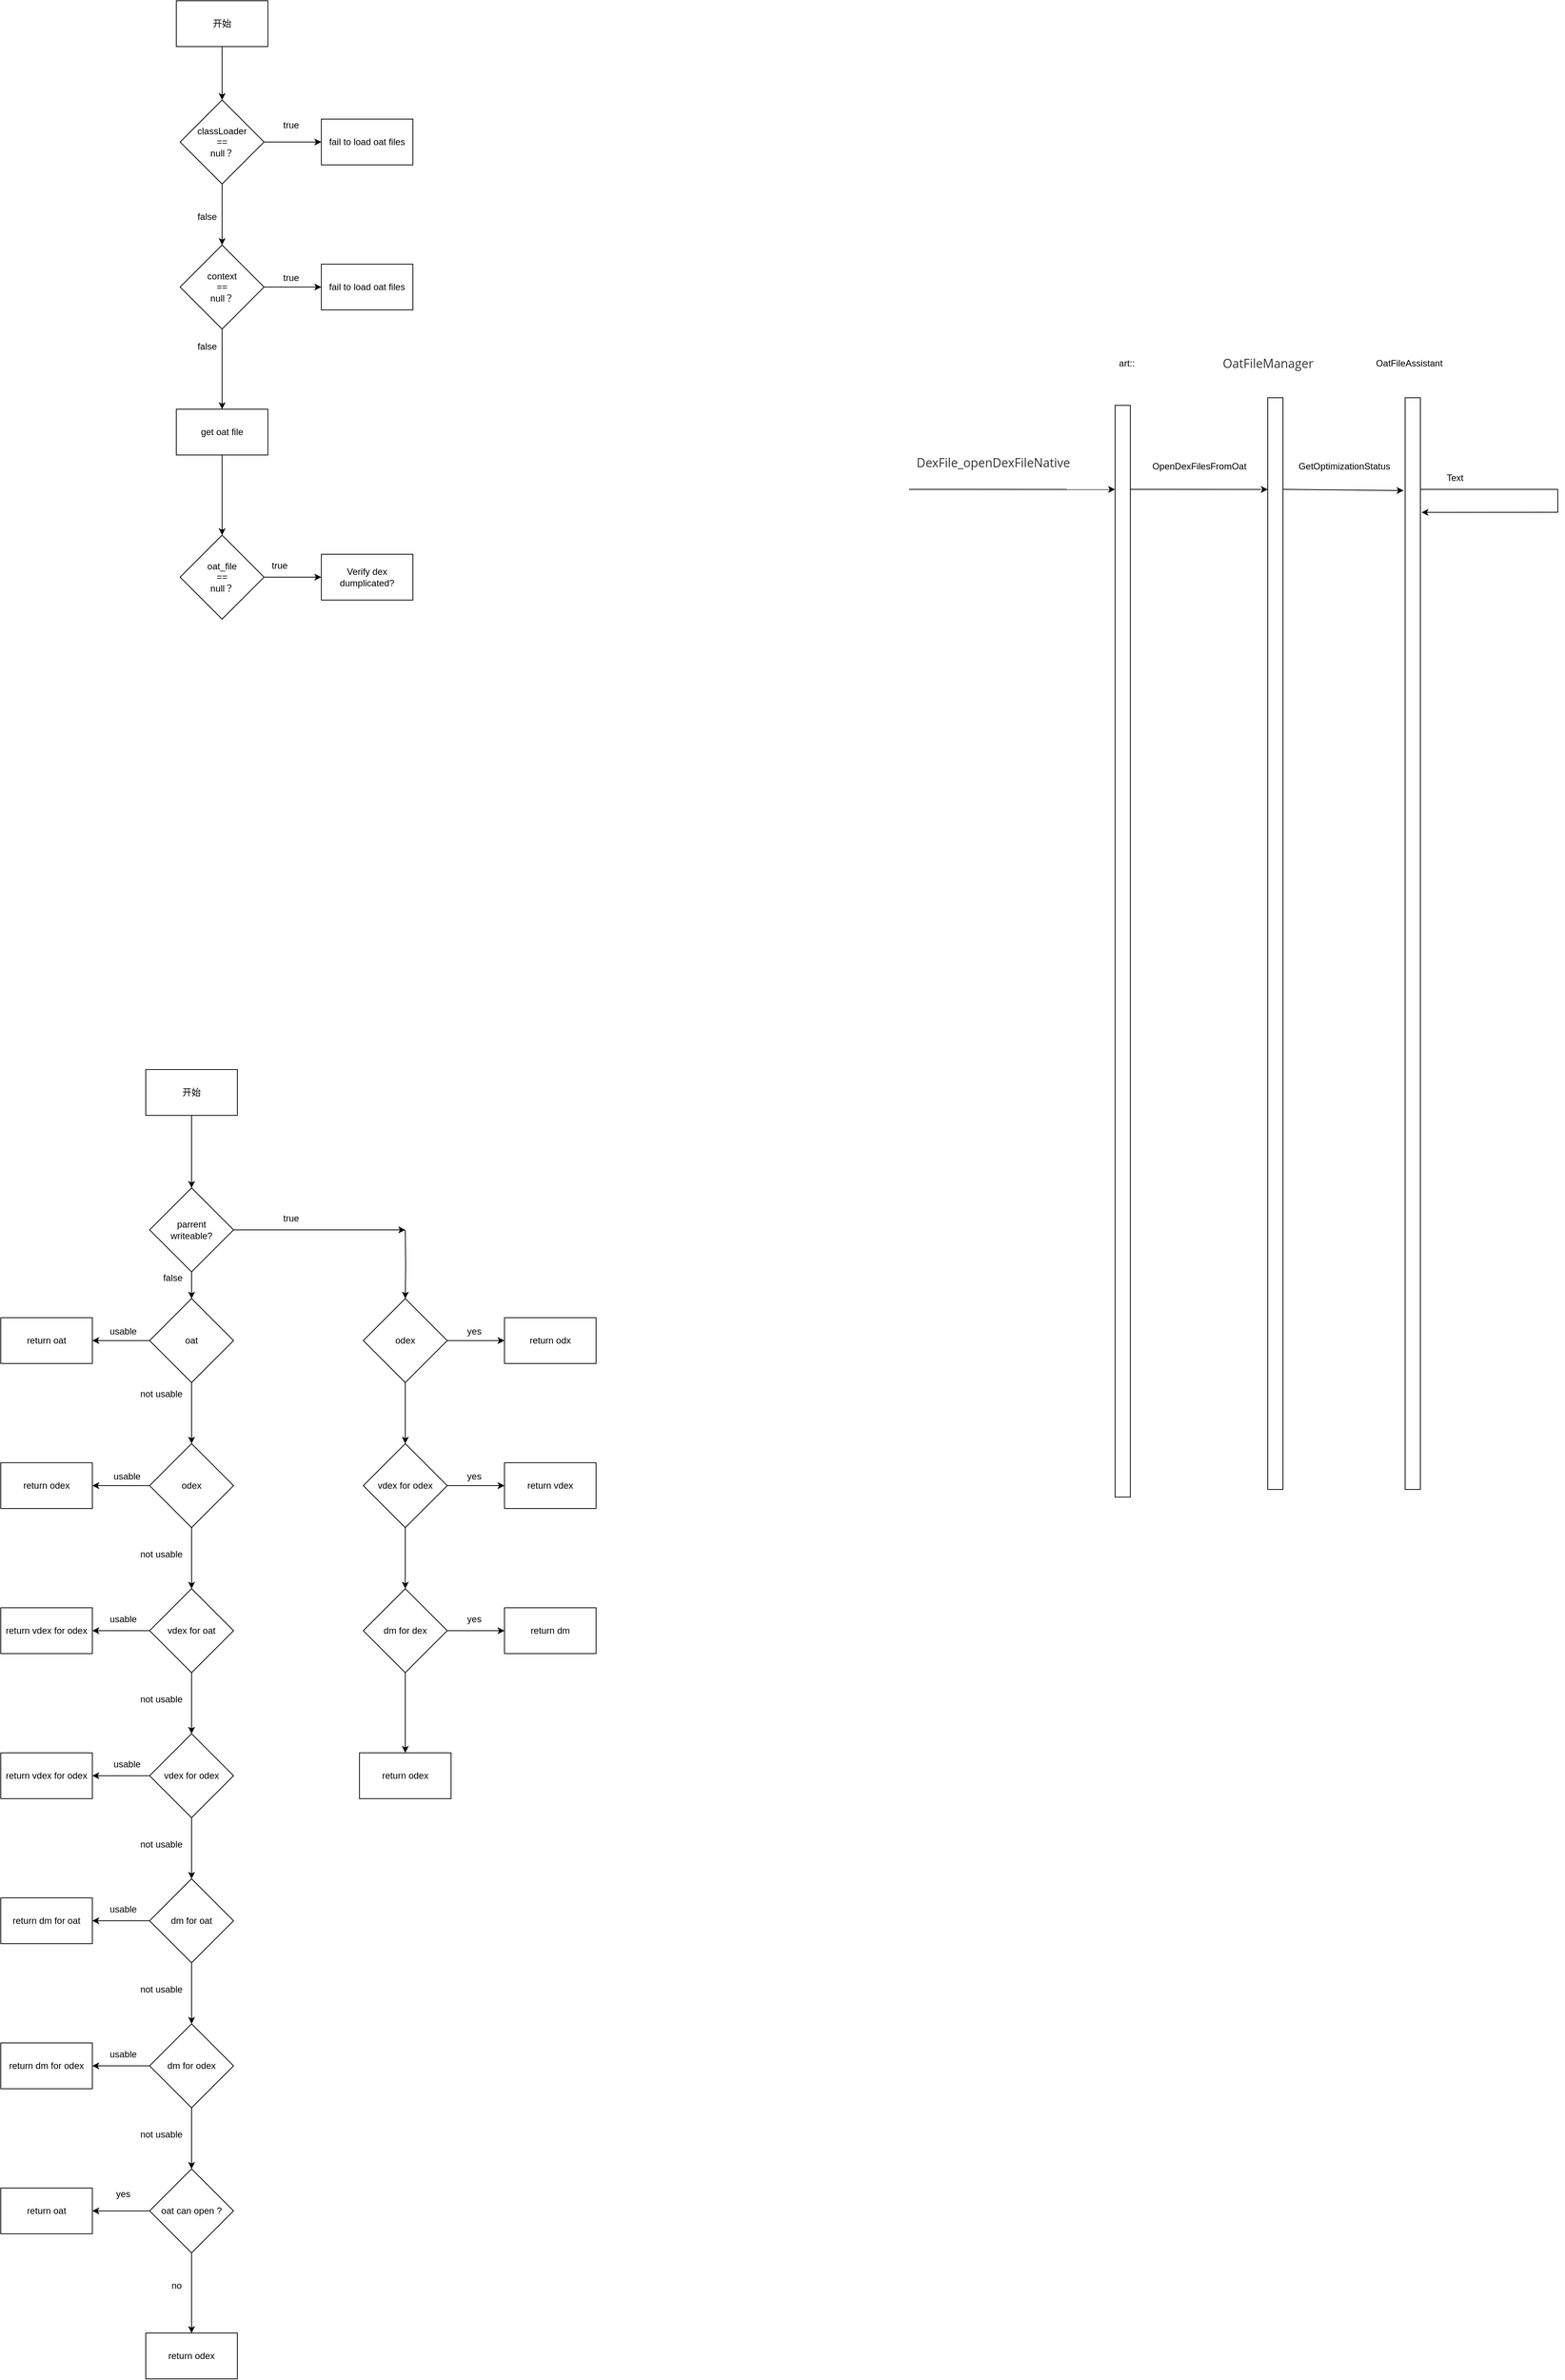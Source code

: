 <mxfile version="25.0.2">
  <diagram name="Page-1" id="4ZC-DeqDCuWg1jLO_y1G">
    <mxGraphModel dx="5161" dy="2019" grid="1" gridSize="10" guides="1" tooltips="1" connect="1" arrows="1" fold="1" page="1" pageScale="1" pageWidth="850" pageHeight="1100" math="0" shadow="0">
      <root>
        <mxCell id="0" />
        <mxCell id="1" parent="0" />
        <mxCell id="iz7ZP7XysaxZTH3taRM6-3" value="" style="edgeStyle=orthogonalEdgeStyle;rounded=0;orthogonalLoop=1;jettySize=auto;html=1;" edge="1" parent="1" source="iz7ZP7XysaxZTH3taRM6-1" target="iz7ZP7XysaxZTH3taRM6-2">
          <mxGeometry relative="1" as="geometry" />
        </mxCell>
        <mxCell id="iz7ZP7XysaxZTH3taRM6-1" value="开始" style="whiteSpace=wrap;html=1;" vertex="1" parent="1">
          <mxGeometry x="-800" y="40" width="120" height="60" as="geometry" />
        </mxCell>
        <mxCell id="iz7ZP7XysaxZTH3taRM6-5" value="" style="edgeStyle=orthogonalEdgeStyle;rounded=0;orthogonalLoop=1;jettySize=auto;html=1;" edge="1" parent="1" source="iz7ZP7XysaxZTH3taRM6-2" target="iz7ZP7XysaxZTH3taRM6-4">
          <mxGeometry relative="1" as="geometry" />
        </mxCell>
        <mxCell id="iz7ZP7XysaxZTH3taRM6-11" value="" style="edgeStyle=orthogonalEdgeStyle;rounded=0;orthogonalLoop=1;jettySize=auto;html=1;" edge="1" parent="1" source="iz7ZP7XysaxZTH3taRM6-2" target="iz7ZP7XysaxZTH3taRM6-10">
          <mxGeometry relative="1" as="geometry" />
        </mxCell>
        <mxCell id="iz7ZP7XysaxZTH3taRM6-2" value="classLoader&lt;div&gt;==&lt;/div&gt;&lt;div&gt;null？&lt;/div&gt;" style="rhombus;whiteSpace=wrap;html=1;" vertex="1" parent="1">
          <mxGeometry x="-795" y="170" width="110" height="110" as="geometry" />
        </mxCell>
        <mxCell id="iz7ZP7XysaxZTH3taRM6-4" value="fail to load oat files" style="whiteSpace=wrap;html=1;" vertex="1" parent="1">
          <mxGeometry x="-610" y="195" width="120" height="60" as="geometry" />
        </mxCell>
        <mxCell id="iz7ZP7XysaxZTH3taRM6-13" value="" style="edgeStyle=orthogonalEdgeStyle;rounded=0;orthogonalLoop=1;jettySize=auto;html=1;" edge="1" parent="1" source="iz7ZP7XysaxZTH3taRM6-10" target="iz7ZP7XysaxZTH3taRM6-12">
          <mxGeometry relative="1" as="geometry" />
        </mxCell>
        <mxCell id="iz7ZP7XysaxZTH3taRM6-18" value="" style="edgeStyle=orthogonalEdgeStyle;rounded=0;orthogonalLoop=1;jettySize=auto;html=1;" edge="1" parent="1" source="iz7ZP7XysaxZTH3taRM6-10" target="iz7ZP7XysaxZTH3taRM6-17">
          <mxGeometry relative="1" as="geometry" />
        </mxCell>
        <mxCell id="iz7ZP7XysaxZTH3taRM6-10" value="context&lt;div&gt;==&lt;/div&gt;&lt;div&gt;null？&lt;/div&gt;" style="rhombus;whiteSpace=wrap;html=1;" vertex="1" parent="1">
          <mxGeometry x="-795" y="360" width="110" height="110" as="geometry" />
        </mxCell>
        <mxCell id="iz7ZP7XysaxZTH3taRM6-12" value="fail to load oat files" style="whiteSpace=wrap;html=1;" vertex="1" parent="1">
          <mxGeometry x="-610" y="385" width="120" height="60" as="geometry" />
        </mxCell>
        <mxCell id="iz7ZP7XysaxZTH3taRM6-14" value="true" style="text;html=1;align=center;verticalAlign=middle;resizable=0;points=[];autosize=1;strokeColor=none;fillColor=none;" vertex="1" parent="1">
          <mxGeometry x="-670" y="188" width="40" height="30" as="geometry" />
        </mxCell>
        <mxCell id="iz7ZP7XysaxZTH3taRM6-15" value="true" style="text;html=1;align=center;verticalAlign=middle;resizable=0;points=[];autosize=1;strokeColor=none;fillColor=none;" vertex="1" parent="1">
          <mxGeometry x="-670" y="388" width="40" height="30" as="geometry" />
        </mxCell>
        <mxCell id="iz7ZP7XysaxZTH3taRM6-16" value="false" style="text;html=1;align=center;verticalAlign=middle;resizable=0;points=[];autosize=1;strokeColor=none;fillColor=none;" vertex="1" parent="1">
          <mxGeometry x="-785" y="308" width="50" height="30" as="geometry" />
        </mxCell>
        <mxCell id="iz7ZP7XysaxZTH3taRM6-31" value="" style="edgeStyle=orthogonalEdgeStyle;rounded=0;orthogonalLoop=1;jettySize=auto;html=1;" edge="1" parent="1" source="iz7ZP7XysaxZTH3taRM6-17" target="iz7ZP7XysaxZTH3taRM6-30">
          <mxGeometry relative="1" as="geometry" />
        </mxCell>
        <mxCell id="iz7ZP7XysaxZTH3taRM6-17" value="get oat file" style="whiteSpace=wrap;html=1;" vertex="1" parent="1">
          <mxGeometry x="-800" y="575" width="120" height="60" as="geometry" />
        </mxCell>
        <mxCell id="iz7ZP7XysaxZTH3taRM6-19" value="false" style="text;html=1;align=center;verticalAlign=middle;resizable=0;points=[];autosize=1;strokeColor=none;fillColor=none;" vertex="1" parent="1">
          <mxGeometry x="-785" y="478" width="50" height="30" as="geometry" />
        </mxCell>
        <mxCell id="iz7ZP7XysaxZTH3taRM6-20" value="" style="whiteSpace=wrap;html=1;" vertex="1" parent="1">
          <mxGeometry x="430" y="570" width="20" height="1430" as="geometry" />
        </mxCell>
        <mxCell id="iz7ZP7XysaxZTH3taRM6-21" value="" style="edgeStyle=none;orthogonalLoop=1;jettySize=auto;html=1;rounded=0;entryX=0;entryY=0.077;entryDx=0;entryDy=0;entryPerimeter=0;" edge="1" parent="1" target="iz7ZP7XysaxZTH3taRM6-20">
          <mxGeometry width="100" relative="1" as="geometry">
            <mxPoint x="160" y="680" as="sourcePoint" />
            <mxPoint x="260" y="680" as="targetPoint" />
            <Array as="points" />
          </mxGeometry>
        </mxCell>
        <mxCell id="iz7ZP7XysaxZTH3taRM6-22" value="&lt;span style=&quot;color: rgb(51, 51, 51); font-family: &amp;quot;Open Sans&amp;quot;, &amp;quot;Clear Sans&amp;quot;, &amp;quot;Helvetica Neue&amp;quot;, Helvetica, Arial, &amp;quot;Segoe UI Emoji&amp;quot;, sans-serif; font-size: 16px; orphans: 4; text-align: start; white-space: pre-wrap; background-color: rgb(255, 255, 255);&quot;&gt;DexFile_openDexFileNative&lt;/span&gt;" style="text;html=1;align=center;verticalAlign=middle;resizable=0;points=[];autosize=1;strokeColor=none;fillColor=none;" vertex="1" parent="1">
          <mxGeometry x="160" y="630" width="220" height="30" as="geometry" />
        </mxCell>
        <mxCell id="iz7ZP7XysaxZTH3taRM6-23" value="" style="whiteSpace=wrap;html=1;" vertex="1" parent="1">
          <mxGeometry x="630" y="560" width="20" height="1430" as="geometry" />
        </mxCell>
        <mxCell id="iz7ZP7XysaxZTH3taRM6-24" value="" style="edgeStyle=none;orthogonalLoop=1;jettySize=auto;html=1;rounded=0;entryX=0;entryY=0.084;entryDx=0;entryDy=0;entryPerimeter=0;" edge="1" parent="1" target="iz7ZP7XysaxZTH3taRM6-23">
          <mxGeometry width="100" relative="1" as="geometry">
            <mxPoint x="450" y="680" as="sourcePoint" />
            <mxPoint x="550" y="680" as="targetPoint" />
            <Array as="points" />
          </mxGeometry>
        </mxCell>
        <mxCell id="iz7ZP7XysaxZTH3taRM6-25" value="&lt;div style=&quot;color: rgb(204, 204, 204); background-color: rgb(31, 31, 31); font-family: &amp;quot;Droid Sans Mono&amp;quot;, &amp;quot;monospace&amp;quot;, monospace; font-size: 14px; line-height: 19px; white-space-collapse: preserve;&quot;&gt;&lt;br&gt;&lt;/div&gt;" style="text;html=1;align=center;verticalAlign=middle;resizable=0;points=[];autosize=1;strokeColor=none;fillColor=none;" vertex="1" parent="1">
          <mxGeometry x="520" y="628" width="20" height="30" as="geometry" />
        </mxCell>
        <mxCell id="iz7ZP7XysaxZTH3taRM6-26" value="&lt;span style=&quot;color: rgb(51, 51, 51); font-family: &amp;quot;Open Sans&amp;quot;, &amp;quot;Clear Sans&amp;quot;, &amp;quot;Helvetica Neue&amp;quot;, Helvetica, Arial, &amp;quot;Segoe UI Emoji&amp;quot;, sans-serif; font-size: 16px; orphans: 4; text-align: start; white-space: pre-wrap; background-color: rgb(255, 255, 255);&quot;&gt;OatFileManager&lt;/span&gt;" style="text;html=1;align=center;verticalAlign=middle;resizable=0;points=[];autosize=1;strokeColor=none;fillColor=none;" vertex="1" parent="1">
          <mxGeometry x="560" y="500" width="140" height="30" as="geometry" />
        </mxCell>
        <mxCell id="iz7ZP7XysaxZTH3taRM6-27" value="art::" style="text;html=1;align=center;verticalAlign=middle;resizable=0;points=[];autosize=1;strokeColor=none;fillColor=none;" vertex="1" parent="1">
          <mxGeometry x="425" y="500" width="40" height="30" as="geometry" />
        </mxCell>
        <mxCell id="iz7ZP7XysaxZTH3taRM6-34" value="" style="edgeStyle=orthogonalEdgeStyle;rounded=0;orthogonalLoop=1;jettySize=auto;html=1;" edge="1" parent="1" source="iz7ZP7XysaxZTH3taRM6-30" target="iz7ZP7XysaxZTH3taRM6-33">
          <mxGeometry relative="1" as="geometry" />
        </mxCell>
        <mxCell id="iz7ZP7XysaxZTH3taRM6-30" value="oat_file&lt;div&gt;==&lt;/div&gt;&lt;div&gt;null？&lt;/div&gt;" style="rhombus;whiteSpace=wrap;html=1;" vertex="1" parent="1">
          <mxGeometry x="-795" y="740" width="110" height="110" as="geometry" />
        </mxCell>
        <mxCell id="iz7ZP7XysaxZTH3taRM6-33" value="Verify dex dumplicated?" style="whiteSpace=wrap;html=1;" vertex="1" parent="1">
          <mxGeometry x="-610" y="765" width="120" height="60" as="geometry" />
        </mxCell>
        <mxCell id="iz7ZP7XysaxZTH3taRM6-35" value="true" style="text;html=1;align=center;verticalAlign=middle;resizable=0;points=[];autosize=1;strokeColor=none;fillColor=none;" vertex="1" parent="1">
          <mxGeometry x="-685" y="765" width="40" height="30" as="geometry" />
        </mxCell>
        <mxCell id="iz7ZP7XysaxZTH3taRM6-36" value="" style="whiteSpace=wrap;html=1;" vertex="1" parent="1">
          <mxGeometry x="810" y="560" width="20" height="1430" as="geometry" />
        </mxCell>
        <mxCell id="iz7ZP7XysaxZTH3taRM6-38" value="" style="edgeStyle=none;orthogonalLoop=1;jettySize=auto;html=1;rounded=0;entryX=-0.1;entryY=0.085;entryDx=0;entryDy=0;entryPerimeter=0;" edge="1" parent="1" target="iz7ZP7XysaxZTH3taRM6-36">
          <mxGeometry width="100" relative="1" as="geometry">
            <mxPoint x="650" y="680" as="sourcePoint" />
            <mxPoint x="750" y="680" as="targetPoint" />
            <Array as="points" />
          </mxGeometry>
        </mxCell>
        <mxCell id="iz7ZP7XysaxZTH3taRM6-39" value="OpenDexFilesFromOat" style="text;html=1;align=center;verticalAlign=middle;resizable=0;points=[];autosize=1;strokeColor=none;fillColor=none;" vertex="1" parent="1">
          <mxGeometry x="465" y="635" width="150" height="30" as="geometry" />
        </mxCell>
        <mxCell id="iz7ZP7XysaxZTH3taRM6-40" value="GetOptimizationStatus" style="text;html=1;align=center;verticalAlign=middle;resizable=0;points=[];autosize=1;strokeColor=none;fillColor=none;" vertex="1" parent="1">
          <mxGeometry x="660" y="635" width="140" height="30" as="geometry" />
        </mxCell>
        <mxCell id="iz7ZP7XysaxZTH3taRM6-41" value="OatFileAssistant" style="text;html=1;align=center;verticalAlign=middle;resizable=0;points=[];autosize=1;strokeColor=none;fillColor=none;" vertex="1" parent="1">
          <mxGeometry x="760" y="500" width="110" height="30" as="geometry" />
        </mxCell>
        <mxCell id="iz7ZP7XysaxZTH3taRM6-43" value="" style="edgeStyle=none;orthogonalLoop=1;jettySize=auto;html=1;rounded=0;entryX=1.074;entryY=0.105;entryDx=0;entryDy=0;entryPerimeter=0;" edge="1" parent="1" target="iz7ZP7XysaxZTH3taRM6-36">
          <mxGeometry width="100" relative="1" as="geometry">
            <mxPoint x="830" y="680" as="sourcePoint" />
            <mxPoint x="840" y="720" as="targetPoint" />
            <Array as="points">
              <mxPoint x="1010" y="680" />
              <mxPoint x="1010" y="710" />
            </Array>
          </mxGeometry>
        </mxCell>
        <mxCell id="iz7ZP7XysaxZTH3taRM6-44" value="Text" style="text;html=1;align=center;verticalAlign=middle;resizable=0;points=[];autosize=1;strokeColor=none;fillColor=none;" vertex="1" parent="1">
          <mxGeometry x="850" y="650" width="50" height="30" as="geometry" />
        </mxCell>
        <mxCell id="iz7ZP7XysaxZTH3taRM6-49" value="" style="edgeStyle=orthogonalEdgeStyle;rounded=0;orthogonalLoop=1;jettySize=auto;html=1;" edge="1" parent="1" source="iz7ZP7XysaxZTH3taRM6-47" target="iz7ZP7XysaxZTH3taRM6-48">
          <mxGeometry relative="1" as="geometry" />
        </mxCell>
        <mxCell id="iz7ZP7XysaxZTH3taRM6-47" value="开始" style="whiteSpace=wrap;html=1;" vertex="1" parent="1">
          <mxGeometry x="-840" y="1440" width="120" height="60" as="geometry" />
        </mxCell>
        <mxCell id="iz7ZP7XysaxZTH3taRM6-51" value="" style="edgeStyle=orthogonalEdgeStyle;rounded=0;orthogonalLoop=1;jettySize=auto;html=1;" edge="1" parent="1" source="iz7ZP7XysaxZTH3taRM6-48">
          <mxGeometry relative="1" as="geometry">
            <mxPoint x="-500" y="1650" as="targetPoint" />
          </mxGeometry>
        </mxCell>
        <mxCell id="iz7ZP7XysaxZTH3taRM6-74" value="" style="edgeStyle=orthogonalEdgeStyle;rounded=0;orthogonalLoop=1;jettySize=auto;html=1;" edge="1" parent="1" source="iz7ZP7XysaxZTH3taRM6-48" target="iz7ZP7XysaxZTH3taRM6-73">
          <mxGeometry relative="1" as="geometry" />
        </mxCell>
        <mxCell id="iz7ZP7XysaxZTH3taRM6-48" value="parrent&lt;div&gt;writeable?&lt;/div&gt;" style="rhombus;whiteSpace=wrap;html=1;" vertex="1" parent="1">
          <mxGeometry x="-835" y="1595" width="110" height="110" as="geometry" />
        </mxCell>
        <mxCell id="iz7ZP7XysaxZTH3taRM6-55" value="" style="edgeStyle=orthogonalEdgeStyle;rounded=0;orthogonalLoop=1;jettySize=auto;html=1;" edge="1" parent="1" target="iz7ZP7XysaxZTH3taRM6-53">
          <mxGeometry relative="1" as="geometry">
            <mxPoint x="-500" y="1650" as="sourcePoint" />
          </mxGeometry>
        </mxCell>
        <mxCell id="iz7ZP7XysaxZTH3taRM6-52" value="true" style="text;html=1;align=center;verticalAlign=middle;resizable=0;points=[];autosize=1;strokeColor=none;fillColor=none;" vertex="1" parent="1">
          <mxGeometry x="-670" y="1620" width="40" height="30" as="geometry" />
        </mxCell>
        <mxCell id="iz7ZP7XysaxZTH3taRM6-57" value="" style="edgeStyle=orthogonalEdgeStyle;rounded=0;orthogonalLoop=1;jettySize=auto;html=1;" edge="1" parent="1" source="iz7ZP7XysaxZTH3taRM6-53" target="iz7ZP7XysaxZTH3taRM6-56">
          <mxGeometry relative="1" as="geometry" />
        </mxCell>
        <mxCell id="iz7ZP7XysaxZTH3taRM6-61" value="" style="edgeStyle=orthogonalEdgeStyle;rounded=0;orthogonalLoop=1;jettySize=auto;html=1;" edge="1" parent="1" source="iz7ZP7XysaxZTH3taRM6-53" target="iz7ZP7XysaxZTH3taRM6-60">
          <mxGeometry relative="1" as="geometry" />
        </mxCell>
        <mxCell id="iz7ZP7XysaxZTH3taRM6-53" value="odex" style="rhombus;whiteSpace=wrap;html=1;" vertex="1" parent="1">
          <mxGeometry x="-555" y="1740" width="110" height="110" as="geometry" />
        </mxCell>
        <mxCell id="iz7ZP7XysaxZTH3taRM6-59" value="" style="edgeStyle=orthogonalEdgeStyle;rounded=0;orthogonalLoop=1;jettySize=auto;html=1;" edge="1" parent="1" source="iz7ZP7XysaxZTH3taRM6-56" target="iz7ZP7XysaxZTH3taRM6-58">
          <mxGeometry relative="1" as="geometry" />
        </mxCell>
        <mxCell id="iz7ZP7XysaxZTH3taRM6-65" value="" style="edgeStyle=orthogonalEdgeStyle;rounded=0;orthogonalLoop=1;jettySize=auto;html=1;" edge="1" parent="1" source="iz7ZP7XysaxZTH3taRM6-56" target="iz7ZP7XysaxZTH3taRM6-64">
          <mxGeometry relative="1" as="geometry" />
        </mxCell>
        <mxCell id="iz7ZP7XysaxZTH3taRM6-56" value="vdex for odex" style="rhombus;whiteSpace=wrap;html=1;" vertex="1" parent="1">
          <mxGeometry x="-555" y="1930" width="110" height="110" as="geometry" />
        </mxCell>
        <mxCell id="iz7ZP7XysaxZTH3taRM6-67" value="" style="edgeStyle=orthogonalEdgeStyle;rounded=0;orthogonalLoop=1;jettySize=auto;html=1;" edge="1" parent="1" source="iz7ZP7XysaxZTH3taRM6-58" target="iz7ZP7XysaxZTH3taRM6-66">
          <mxGeometry relative="1" as="geometry" />
        </mxCell>
        <mxCell id="iz7ZP7XysaxZTH3taRM6-72" value="" style="edgeStyle=orthogonalEdgeStyle;rounded=0;orthogonalLoop=1;jettySize=auto;html=1;" edge="1" parent="1" source="iz7ZP7XysaxZTH3taRM6-58" target="iz7ZP7XysaxZTH3taRM6-71">
          <mxGeometry relative="1" as="geometry" />
        </mxCell>
        <mxCell id="iz7ZP7XysaxZTH3taRM6-58" value="dm for dex" style="rhombus;whiteSpace=wrap;html=1;" vertex="1" parent="1">
          <mxGeometry x="-555" y="2120" width="110" height="110" as="geometry" />
        </mxCell>
        <mxCell id="iz7ZP7XysaxZTH3taRM6-60" value="return odx" style="whiteSpace=wrap;html=1;" vertex="1" parent="1">
          <mxGeometry x="-370" y="1765" width="120" height="60" as="geometry" />
        </mxCell>
        <mxCell id="iz7ZP7XysaxZTH3taRM6-64" value="return vdex" style="whiteSpace=wrap;html=1;" vertex="1" parent="1">
          <mxGeometry x="-370" y="1955" width="120" height="60" as="geometry" />
        </mxCell>
        <mxCell id="iz7ZP7XysaxZTH3taRM6-66" value="return dm" style="whiteSpace=wrap;html=1;" vertex="1" parent="1">
          <mxGeometry x="-370" y="2145" width="120" height="60" as="geometry" />
        </mxCell>
        <mxCell id="iz7ZP7XysaxZTH3taRM6-68" value="yes" style="text;html=1;align=center;verticalAlign=middle;resizable=0;points=[];autosize=1;strokeColor=none;fillColor=none;" vertex="1" parent="1">
          <mxGeometry x="-430" y="1768" width="40" height="30" as="geometry" />
        </mxCell>
        <mxCell id="iz7ZP7XysaxZTH3taRM6-69" value="yes" style="text;html=1;align=center;verticalAlign=middle;resizable=0;points=[];autosize=1;strokeColor=none;fillColor=none;" vertex="1" parent="1">
          <mxGeometry x="-430" y="1958" width="40" height="30" as="geometry" />
        </mxCell>
        <mxCell id="iz7ZP7XysaxZTH3taRM6-70" value="yes" style="text;html=1;align=center;verticalAlign=middle;resizable=0;points=[];autosize=1;strokeColor=none;fillColor=none;" vertex="1" parent="1">
          <mxGeometry x="-430" y="2145" width="40" height="30" as="geometry" />
        </mxCell>
        <mxCell id="iz7ZP7XysaxZTH3taRM6-71" value="return odex" style="whiteSpace=wrap;html=1;" vertex="1" parent="1">
          <mxGeometry x="-560" y="2335" width="120" height="60" as="geometry" />
        </mxCell>
        <mxCell id="iz7ZP7XysaxZTH3taRM6-78" value="" style="edgeStyle=orthogonalEdgeStyle;rounded=0;orthogonalLoop=1;jettySize=auto;html=1;" edge="1" parent="1" source="iz7ZP7XysaxZTH3taRM6-73" target="iz7ZP7XysaxZTH3taRM6-77">
          <mxGeometry relative="1" as="geometry" />
        </mxCell>
        <mxCell id="iz7ZP7XysaxZTH3taRM6-82" value="" style="edgeStyle=orthogonalEdgeStyle;rounded=0;orthogonalLoop=1;jettySize=auto;html=1;" edge="1" parent="1" source="iz7ZP7XysaxZTH3taRM6-73" target="iz7ZP7XysaxZTH3taRM6-81">
          <mxGeometry relative="1" as="geometry" />
        </mxCell>
        <mxCell id="iz7ZP7XysaxZTH3taRM6-73" value="oat" style="rhombus;whiteSpace=wrap;html=1;" vertex="1" parent="1">
          <mxGeometry x="-835" y="1740" width="110" height="110" as="geometry" />
        </mxCell>
        <mxCell id="iz7ZP7XysaxZTH3taRM6-77" value="return oat" style="whiteSpace=wrap;html=1;" vertex="1" parent="1">
          <mxGeometry x="-1030" y="1765" width="120" height="60" as="geometry" />
        </mxCell>
        <mxCell id="iz7ZP7XysaxZTH3taRM6-84" value="" style="edgeStyle=orthogonalEdgeStyle;rounded=0;orthogonalLoop=1;jettySize=auto;html=1;" edge="1" parent="1" source="iz7ZP7XysaxZTH3taRM6-81" target="iz7ZP7XysaxZTH3taRM6-83">
          <mxGeometry relative="1" as="geometry" />
        </mxCell>
        <mxCell id="iz7ZP7XysaxZTH3taRM6-86" value="" style="edgeStyle=orthogonalEdgeStyle;rounded=0;orthogonalLoop=1;jettySize=auto;html=1;" edge="1" parent="1" source="iz7ZP7XysaxZTH3taRM6-81" target="iz7ZP7XysaxZTH3taRM6-85">
          <mxGeometry relative="1" as="geometry" />
        </mxCell>
        <mxCell id="iz7ZP7XysaxZTH3taRM6-81" value="odex" style="rhombus;whiteSpace=wrap;html=1;" vertex="1" parent="1">
          <mxGeometry x="-835" y="1930" width="110" height="110" as="geometry" />
        </mxCell>
        <mxCell id="iz7ZP7XysaxZTH3taRM6-83" value="return odex" style="whiteSpace=wrap;html=1;" vertex="1" parent="1">
          <mxGeometry x="-1030" y="1955" width="120" height="60" as="geometry" />
        </mxCell>
        <mxCell id="iz7ZP7XysaxZTH3taRM6-88" value="" style="edgeStyle=orthogonalEdgeStyle;rounded=0;orthogonalLoop=1;jettySize=auto;html=1;" edge="1" parent="1" source="iz7ZP7XysaxZTH3taRM6-85" target="iz7ZP7XysaxZTH3taRM6-87">
          <mxGeometry relative="1" as="geometry" />
        </mxCell>
        <mxCell id="iz7ZP7XysaxZTH3taRM6-100" value="" style="edgeStyle=orthogonalEdgeStyle;rounded=0;orthogonalLoop=1;jettySize=auto;html=1;" edge="1" parent="1" source="iz7ZP7XysaxZTH3taRM6-85" target="iz7ZP7XysaxZTH3taRM6-99">
          <mxGeometry relative="1" as="geometry" />
        </mxCell>
        <mxCell id="iz7ZP7XysaxZTH3taRM6-85" value="vdex for oat" style="rhombus;whiteSpace=wrap;html=1;" vertex="1" parent="1">
          <mxGeometry x="-835" y="2120" width="110" height="110" as="geometry" />
        </mxCell>
        <mxCell id="iz7ZP7XysaxZTH3taRM6-90" value="" style="edgeStyle=orthogonalEdgeStyle;rounded=0;orthogonalLoop=1;jettySize=auto;html=1;" edge="1" parent="1" source="iz7ZP7XysaxZTH3taRM6-87" target="iz7ZP7XysaxZTH3taRM6-89">
          <mxGeometry relative="1" as="geometry" />
        </mxCell>
        <mxCell id="iz7ZP7XysaxZTH3taRM6-102" value="" style="edgeStyle=orthogonalEdgeStyle;rounded=0;orthogonalLoop=1;jettySize=auto;html=1;" edge="1" parent="1" source="iz7ZP7XysaxZTH3taRM6-87" target="iz7ZP7XysaxZTH3taRM6-101">
          <mxGeometry relative="1" as="geometry" />
        </mxCell>
        <mxCell id="iz7ZP7XysaxZTH3taRM6-87" value="vdex for odex" style="rhombus;whiteSpace=wrap;html=1;" vertex="1" parent="1">
          <mxGeometry x="-835" y="2310" width="110" height="110" as="geometry" />
        </mxCell>
        <mxCell id="iz7ZP7XysaxZTH3taRM6-92" value="" style="edgeStyle=orthogonalEdgeStyle;rounded=0;orthogonalLoop=1;jettySize=auto;html=1;" edge="1" parent="1" source="iz7ZP7XysaxZTH3taRM6-89" target="iz7ZP7XysaxZTH3taRM6-91">
          <mxGeometry relative="1" as="geometry" />
        </mxCell>
        <mxCell id="iz7ZP7XysaxZTH3taRM6-104" value="" style="edgeStyle=orthogonalEdgeStyle;rounded=0;orthogonalLoop=1;jettySize=auto;html=1;" edge="1" parent="1" source="iz7ZP7XysaxZTH3taRM6-89" target="iz7ZP7XysaxZTH3taRM6-103">
          <mxGeometry relative="1" as="geometry" />
        </mxCell>
        <mxCell id="iz7ZP7XysaxZTH3taRM6-89" value="dm for oat" style="rhombus;whiteSpace=wrap;html=1;" vertex="1" parent="1">
          <mxGeometry x="-835" y="2500" width="110" height="110" as="geometry" />
        </mxCell>
        <mxCell id="iz7ZP7XysaxZTH3taRM6-94" value="" style="edgeStyle=orthogonalEdgeStyle;rounded=0;orthogonalLoop=1;jettySize=auto;html=1;" edge="1" parent="1" source="iz7ZP7XysaxZTH3taRM6-91" target="iz7ZP7XysaxZTH3taRM6-93">
          <mxGeometry relative="1" as="geometry" />
        </mxCell>
        <mxCell id="iz7ZP7XysaxZTH3taRM6-106" value="" style="edgeStyle=orthogonalEdgeStyle;rounded=0;orthogonalLoop=1;jettySize=auto;html=1;" edge="1" parent="1" source="iz7ZP7XysaxZTH3taRM6-91" target="iz7ZP7XysaxZTH3taRM6-105">
          <mxGeometry relative="1" as="geometry" />
        </mxCell>
        <mxCell id="iz7ZP7XysaxZTH3taRM6-91" value="dm for odex" style="rhombus;whiteSpace=wrap;html=1;" vertex="1" parent="1">
          <mxGeometry x="-835" y="2690" width="110" height="110" as="geometry" />
        </mxCell>
        <mxCell id="iz7ZP7XysaxZTH3taRM6-96" value="" style="edgeStyle=orthogonalEdgeStyle;rounded=0;orthogonalLoop=1;jettySize=auto;html=1;" edge="1" parent="1" source="iz7ZP7XysaxZTH3taRM6-93" target="iz7ZP7XysaxZTH3taRM6-95">
          <mxGeometry relative="1" as="geometry" />
        </mxCell>
        <mxCell id="iz7ZP7XysaxZTH3taRM6-98" value="" style="edgeStyle=orthogonalEdgeStyle;rounded=0;orthogonalLoop=1;jettySize=auto;html=1;" edge="1" parent="1" source="iz7ZP7XysaxZTH3taRM6-93" target="iz7ZP7XysaxZTH3taRM6-97">
          <mxGeometry relative="1" as="geometry" />
        </mxCell>
        <mxCell id="iz7ZP7XysaxZTH3taRM6-93" value="oat can open ?" style="rhombus;whiteSpace=wrap;html=1;" vertex="1" parent="1">
          <mxGeometry x="-835" y="2880" width="110" height="110" as="geometry" />
        </mxCell>
        <mxCell id="iz7ZP7XysaxZTH3taRM6-95" value="return oat" style="whiteSpace=wrap;html=1;" vertex="1" parent="1">
          <mxGeometry x="-1030" y="2905" width="120" height="60" as="geometry" />
        </mxCell>
        <mxCell id="iz7ZP7XysaxZTH3taRM6-97" value="return odex" style="whiteSpace=wrap;html=1;" vertex="1" parent="1">
          <mxGeometry x="-840" y="3095" width="120" height="60" as="geometry" />
        </mxCell>
        <mxCell id="iz7ZP7XysaxZTH3taRM6-99" value="return vdex for odex" style="whiteSpace=wrap;html=1;" vertex="1" parent="1">
          <mxGeometry x="-1030" y="2145" width="120" height="60" as="geometry" />
        </mxCell>
        <mxCell id="iz7ZP7XysaxZTH3taRM6-101" value="return vdex for odex" style="whiteSpace=wrap;html=1;" vertex="1" parent="1">
          <mxGeometry x="-1030" y="2335" width="120" height="60" as="geometry" />
        </mxCell>
        <mxCell id="iz7ZP7XysaxZTH3taRM6-103" value="return dm for oat" style="whiteSpace=wrap;html=1;" vertex="1" parent="1">
          <mxGeometry x="-1030" y="2525" width="120" height="60" as="geometry" />
        </mxCell>
        <mxCell id="iz7ZP7XysaxZTH3taRM6-105" value="return dm for odex" style="whiteSpace=wrap;html=1;" vertex="1" parent="1">
          <mxGeometry x="-1030" y="2715" width="120" height="60" as="geometry" />
        </mxCell>
        <mxCell id="iz7ZP7XysaxZTH3taRM6-107" value="usable" style="text;html=1;align=center;verticalAlign=middle;resizable=0;points=[];autosize=1;strokeColor=none;fillColor=none;" vertex="1" parent="1">
          <mxGeometry x="-900" y="1768" width="60" height="30" as="geometry" />
        </mxCell>
        <mxCell id="iz7ZP7XysaxZTH3taRM6-108" value="usable" style="text;html=1;align=center;verticalAlign=middle;resizable=0;points=[];autosize=1;strokeColor=none;fillColor=none;" vertex="1" parent="1">
          <mxGeometry x="-895" y="1958" width="60" height="30" as="geometry" />
        </mxCell>
        <mxCell id="iz7ZP7XysaxZTH3taRM6-109" value="not usable" style="text;html=1;align=center;verticalAlign=middle;resizable=0;points=[];autosize=1;strokeColor=none;fillColor=none;" vertex="1" parent="1">
          <mxGeometry x="-860" y="1850" width="80" height="30" as="geometry" />
        </mxCell>
        <mxCell id="iz7ZP7XysaxZTH3taRM6-110" value="usable" style="text;html=1;align=center;verticalAlign=middle;resizable=0;points=[];autosize=1;strokeColor=none;fillColor=none;" vertex="1" parent="1">
          <mxGeometry x="-900" y="2145" width="60" height="30" as="geometry" />
        </mxCell>
        <mxCell id="iz7ZP7XysaxZTH3taRM6-112" value="not usable" style="text;html=1;align=center;verticalAlign=middle;resizable=0;points=[];autosize=1;strokeColor=none;fillColor=none;" vertex="1" parent="1">
          <mxGeometry x="-860" y="2060" width="80" height="30" as="geometry" />
        </mxCell>
        <mxCell id="iz7ZP7XysaxZTH3taRM6-113" value="not usable" style="text;html=1;align=center;verticalAlign=middle;resizable=0;points=[];autosize=1;strokeColor=none;fillColor=none;" vertex="1" parent="1">
          <mxGeometry x="-860" y="2250" width="80" height="30" as="geometry" />
        </mxCell>
        <mxCell id="iz7ZP7XysaxZTH3taRM6-114" value="not usable" style="text;html=1;align=center;verticalAlign=middle;resizable=0;points=[];autosize=1;strokeColor=none;fillColor=none;" vertex="1" parent="1">
          <mxGeometry x="-860" y="2440" width="80" height="30" as="geometry" />
        </mxCell>
        <mxCell id="iz7ZP7XysaxZTH3taRM6-115" value="not usable" style="text;html=1;align=center;verticalAlign=middle;resizable=0;points=[];autosize=1;strokeColor=none;fillColor=none;" vertex="1" parent="1">
          <mxGeometry x="-860" y="2630" width="80" height="30" as="geometry" />
        </mxCell>
        <mxCell id="iz7ZP7XysaxZTH3taRM6-116" value="not usable" style="text;html=1;align=center;verticalAlign=middle;resizable=0;points=[];autosize=1;strokeColor=none;fillColor=none;" vertex="1" parent="1">
          <mxGeometry x="-860" y="2820" width="80" height="30" as="geometry" />
        </mxCell>
        <mxCell id="iz7ZP7XysaxZTH3taRM6-118" value="yes" style="text;html=1;align=center;verticalAlign=middle;resizable=0;points=[];autosize=1;strokeColor=none;fillColor=none;" vertex="1" parent="1">
          <mxGeometry x="-890" y="2898" width="40" height="30" as="geometry" />
        </mxCell>
        <mxCell id="iz7ZP7XysaxZTH3taRM6-119" value="no" style="text;html=1;align=center;verticalAlign=middle;resizable=0;points=[];autosize=1;strokeColor=none;fillColor=none;" vertex="1" parent="1">
          <mxGeometry x="-820" y="3018" width="40" height="30" as="geometry" />
        </mxCell>
        <mxCell id="iz7ZP7XysaxZTH3taRM6-120" value="usable" style="text;html=1;align=center;verticalAlign=middle;resizable=0;points=[];autosize=1;strokeColor=none;fillColor=none;" vertex="1" parent="1">
          <mxGeometry x="-895" y="2335" width="60" height="30" as="geometry" />
        </mxCell>
        <mxCell id="iz7ZP7XysaxZTH3taRM6-121" value="usable" style="text;html=1;align=center;verticalAlign=middle;resizable=0;points=[];autosize=1;strokeColor=none;fillColor=none;" vertex="1" parent="1">
          <mxGeometry x="-900" y="2525" width="60" height="30" as="geometry" />
        </mxCell>
        <mxCell id="iz7ZP7XysaxZTH3taRM6-122" value="usable" style="text;html=1;align=center;verticalAlign=middle;resizable=0;points=[];autosize=1;strokeColor=none;fillColor=none;" vertex="1" parent="1">
          <mxGeometry x="-900" y="2715" width="60" height="30" as="geometry" />
        </mxCell>
        <mxCell id="iz7ZP7XysaxZTH3taRM6-124" value="false" style="text;html=1;align=center;verticalAlign=middle;resizable=0;points=[];autosize=1;strokeColor=none;fillColor=none;" vertex="1" parent="1">
          <mxGeometry x="-830" y="1698" width="50" height="30" as="geometry" />
        </mxCell>
      </root>
    </mxGraphModel>
  </diagram>
</mxfile>

